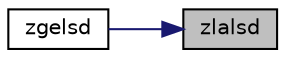digraph "zlalsd"
{
 // LATEX_PDF_SIZE
  edge [fontname="Helvetica",fontsize="10",labelfontname="Helvetica",labelfontsize="10"];
  node [fontname="Helvetica",fontsize="10",shape=record];
  rankdir="RL";
  Node1 [label="zlalsd",height=0.2,width=0.4,color="black", fillcolor="grey75", style="filled", fontcolor="black",tooltip="ZLALSD uses the singular value decomposition of A to solve the least squares problem."];
  Node1 -> Node2 [dir="back",color="midnightblue",fontsize="10",style="solid",fontname="Helvetica"];
  Node2 [label="zgelsd",height=0.2,width=0.4,color="black", fillcolor="white", style="filled",URL="$zgelsd_8f.html#ae06e94cada1d406119efa6251a4eb308",tooltip="ZGELSD computes the minimum-norm solution to a linear least squares problem for GE matrices"];
}
